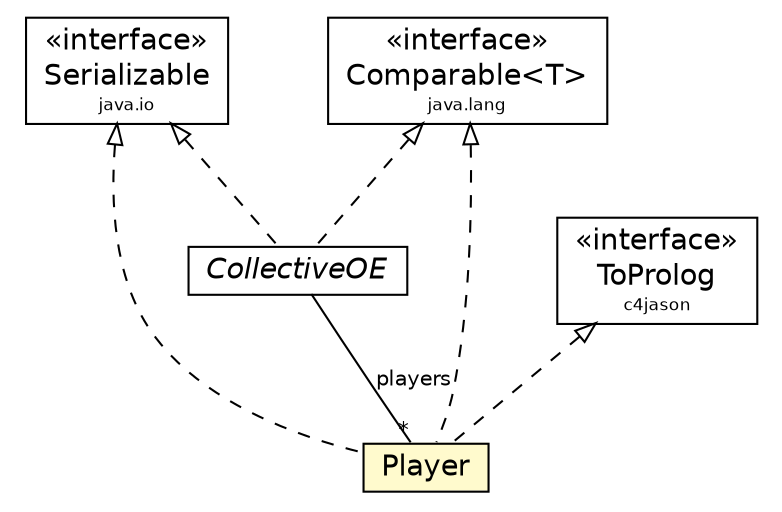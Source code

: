 #!/usr/local/bin/dot
#
# Class diagram 
# Generated by UMLGraph version 5.1 (http://www.umlgraph.org/)
#

digraph G {
	edge [fontname="Helvetica",fontsize=10,labelfontname="Helvetica",labelfontsize=10];
	node [fontname="Helvetica",fontsize=10,shape=plaintext];
	nodesep=0.25;
	ranksep=0.5;
	// ora4mas.nopl.oe.Player
	c11915 [label=<<table title="ora4mas.nopl.oe.Player" border="0" cellborder="1" cellspacing="0" cellpadding="2" port="p" bgcolor="lemonChiffon" href="./Player.html">
		<tr><td><table border="0" cellspacing="0" cellpadding="1">
<tr><td align="center" balign="center"> Player </td></tr>
		</table></td></tr>
		</table>>, fontname="Helvetica", fontcolor="black", fontsize=14.0];
	// ora4mas.nopl.oe.CollectiveOE
	c11919 [label=<<table title="ora4mas.nopl.oe.CollectiveOE" border="0" cellborder="1" cellspacing="0" cellpadding="2" port="p" href="./CollectiveOE.html">
		<tr><td><table border="0" cellspacing="0" cellpadding="1">
<tr><td align="center" balign="center"><font face="Helvetica-Oblique"> CollectiveOE </font></td></tr>
		</table></td></tr>
		</table>>, fontname="Helvetica", fontcolor="black", fontsize=14.0];
	//ora4mas.nopl.oe.Player implements c4jason.ToProlog
	c11932:p -> c11915:p [dir=back,arrowtail=empty,style=dashed];
	//ora4mas.nopl.oe.Player implements java.io.Serializable
	c11933:p -> c11915:p [dir=back,arrowtail=empty,style=dashed];
	//ora4mas.nopl.oe.Player implements java.lang.Comparable<T>
	c11934:p -> c11915:p [dir=back,arrowtail=empty,style=dashed];
	//ora4mas.nopl.oe.CollectiveOE implements java.io.Serializable
	c11933:p -> c11919:p [dir=back,arrowtail=empty,style=dashed];
	//ora4mas.nopl.oe.CollectiveOE implements java.lang.Comparable<T>
	c11934:p -> c11919:p [dir=back,arrowtail=empty,style=dashed];
	// ora4mas.nopl.oe.CollectiveOE COMPOSED ora4mas.nopl.oe.Player
	c11919:p -> c11915:p [taillabel="", label="players", headlabel="*", fontname="Helvetica", fontcolor="black", fontsize=10.0, color="black", arrowhead=none, arrowtail=diamond];
	// java.io.Serializable
	c11933 [label=<<table title="java.io.Serializable" border="0" cellborder="1" cellspacing="0" cellpadding="2" port="p" href="http://java.sun.com/j2se/1.4.2/docs/api/java/io/Serializable.html">
		<tr><td><table border="0" cellspacing="0" cellpadding="1">
<tr><td align="center" balign="center"> &#171;interface&#187; </td></tr>
<tr><td align="center" balign="center"> Serializable </td></tr>
<tr><td align="center" balign="center"><font point-size="8.0"> java.io </font></td></tr>
		</table></td></tr>
		</table>>, fontname="Helvetica", fontcolor="black", fontsize=14.0];
	// java.lang.Comparable<T>
	c11934 [label=<<table title="java.lang.Comparable" border="0" cellborder="1" cellspacing="0" cellpadding="2" port="p" href="http://java.sun.com/j2se/1.4.2/docs/api/java/lang/Comparable.html">
		<tr><td><table border="0" cellspacing="0" cellpadding="1">
<tr><td align="center" balign="center"> &#171;interface&#187; </td></tr>
<tr><td align="center" balign="center"> Comparable&lt;T&gt; </td></tr>
<tr><td align="center" balign="center"><font point-size="8.0"> java.lang </font></td></tr>
		</table></td></tr>
		</table>>, fontname="Helvetica", fontcolor="black", fontsize=14.0];
	// c4jason.ToProlog
	c11932 [label=<<table title="c4jason.ToProlog" border="0" cellborder="1" cellspacing="0" cellpadding="2" port="p" href="http://java.sun.com/j2se/1.4.2/docs/api/c4jason/ToProlog.html">
		<tr><td><table border="0" cellspacing="0" cellpadding="1">
<tr><td align="center" balign="center"> &#171;interface&#187; </td></tr>
<tr><td align="center" balign="center"> ToProlog </td></tr>
<tr><td align="center" balign="center"><font point-size="8.0"> c4jason </font></td></tr>
		</table></td></tr>
		</table>>, fontname="Helvetica", fontcolor="black", fontsize=14.0];
}


